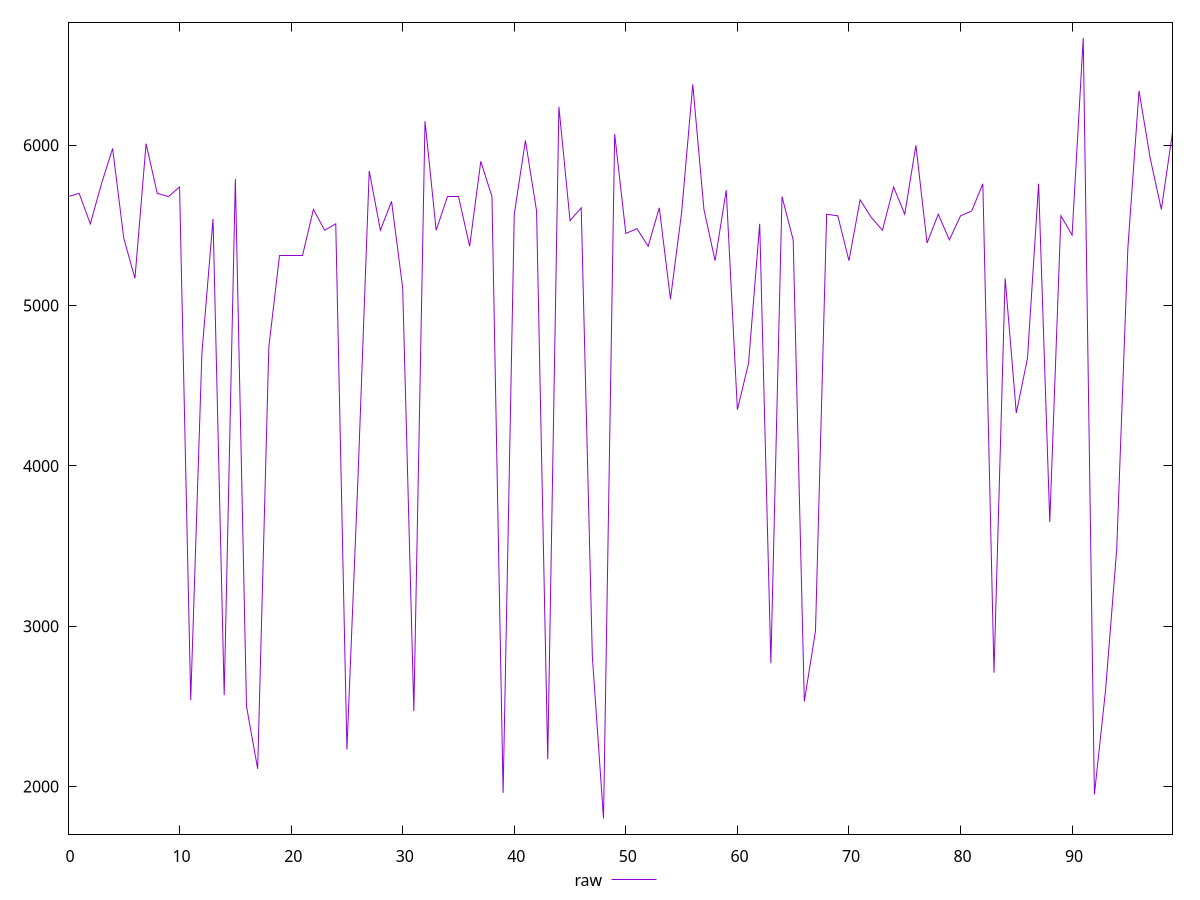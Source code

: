 reset

$raw <<EOF
0 5680
1 5700
2 5510
3 5760
4 5980
5 5420
6 5170
7 6010
8 5700
9 5680
10 5740
11 2540
12 4700
13 5540
14 2570
15 5790
16 2500
17 2110
18 4740
19 5310
20 5310
21 5310
22 5600
23 5470
24 5510
25 2230
26 3940
27 5840
28 5470
29 5650
30 5110
31 2470
32 6150
33 5470
34 5680
35 5680
36 5370
37 5900
38 5680
39 1960
40 5570
41 6030
42 5590
43 2170
44 6240
45 5530
46 5610
47 2810
48 1800
49 6070
50 5450
51 5480
52 5370
53 5610
54 5040
55 5580
56 6380
57 5600
58 5280
59 5720
60 4350
61 4640
62 5510
63 2770
64 5680
65 5410
66 2530
67 2970
68 5570
69 5560
70 5280
71 5660
72 5550
73 5470
74 5740
75 5570
76 6000
77 5390
78 5570
79 5410
80 5560
81 5590
82 5760
83 2710
84 5170
85 4330
86 4670
87 5760
88 3650
89 5560
90 5440
91 6670
92 1950
93 2600
94 3480
95 5360
96 6340
97 5920
98 5600
99 6080
EOF

set key outside below
set xrange [0:99]
set yrange [1702.6:6767.4]
set trange [1702.6:6767.4]
set terminal svg size 640, 500 enhanced background rgb 'white'
set output "report_00013_2021-02-09T12-04-24.940Z/unused-javascript/samples/pages/raw/values.svg"

plot $raw title "raw" with line

reset
